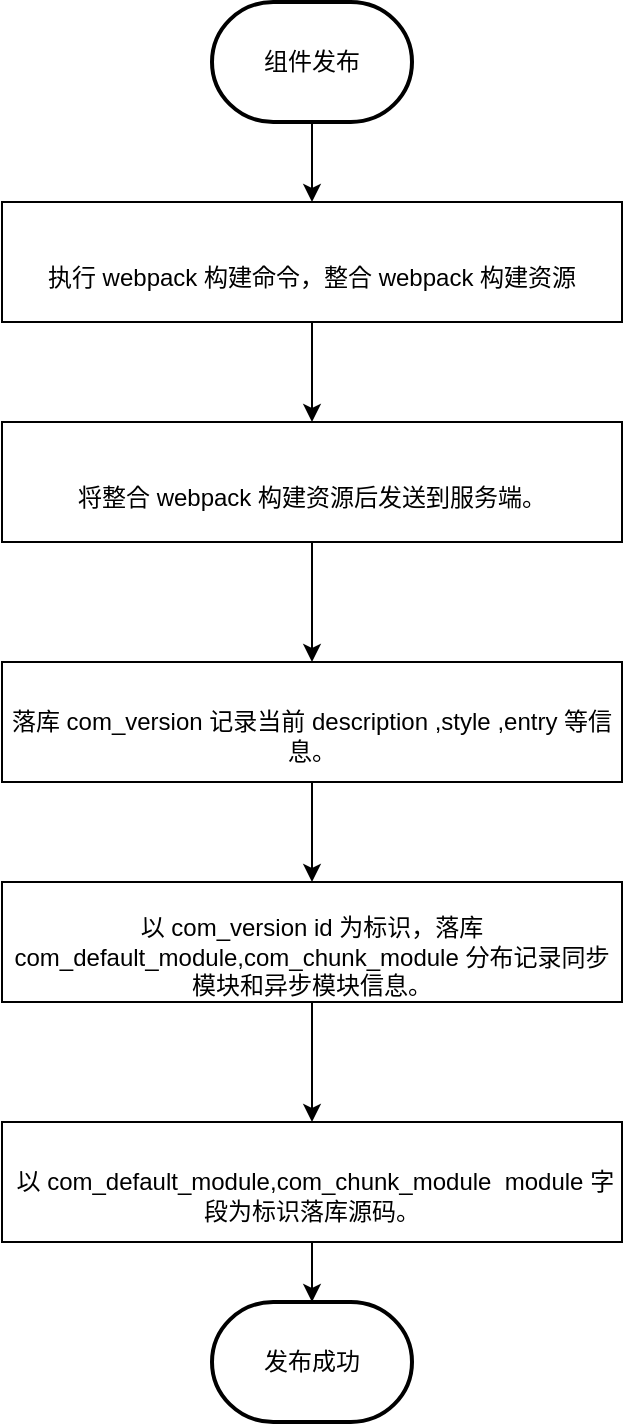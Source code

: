 <mxfile version="12.2.4"><diagram id="fCzQrzd4eVmT5x3nyHyE"><mxGraphModel dx="721" dy="726" grid="1" gridSize="10" guides="1" tooltips="1" connect="1" arrows="1" fold="1" page="1" pageScale="1" pageWidth="827" pageHeight="1169" math="0" shadow="0"><root><mxCell id="0"/><mxCell id="1" parent="0"/><mxCell id="4" value="&lt;br&gt;执行 webpack 构建命令，整合 webpack 构建资源" style="rounded=0;whiteSpace=wrap;html=1;flipV=1;verticalAlign=middle;" vertex="1" parent="1"><mxGeometry x="135" y="280" width="310" height="60" as="geometry"/></mxCell><mxCell id="5" style="edgeStyle=orthogonalEdgeStyle;rounded=0;orthogonalLoop=1;jettySize=auto;html=1;entryX=0.5;entryY=0;entryDx=0;entryDy=0;" edge="1" parent="1" source="3" target="4"><mxGeometry relative="1" as="geometry"/></mxCell><mxCell id="3" value="组件发布" style="strokeWidth=2;html=1;shape=mxgraph.flowchart.terminator;whiteSpace=wrap;labelBackgroundColor=#ffffff;" vertex="1" parent="1"><mxGeometry x="240" y="180" width="100" height="60" as="geometry"/></mxCell><mxCell id="7" value="" style="edgeStyle=orthogonalEdgeStyle;rounded=0;orthogonalLoop=1;jettySize=auto;html=1;" edge="1" parent="1" source="4" target="6"><mxGeometry relative="1" as="geometry"/></mxCell><mxCell id="9" value="" style="edgeStyle=orthogonalEdgeStyle;rounded=0;orthogonalLoop=1;jettySize=auto;html=1;" edge="1" parent="1" source="6" target="8"><mxGeometry relative="1" as="geometry"/></mxCell><mxCell id="6" value="&lt;br&gt;将整合 webpack 构建资源后发送到服务端。" style="rounded=0;whiteSpace=wrap;html=1;" vertex="1" parent="1"><mxGeometry x="135" y="390" width="310" height="60" as="geometry"/></mxCell><mxCell id="11" value="" style="edgeStyle=orthogonalEdgeStyle;rounded=0;orthogonalLoop=1;jettySize=auto;html=1;" edge="1" parent="1" source="8" target="10"><mxGeometry relative="1" as="geometry"/></mxCell><mxCell id="8" value="&lt;br&gt;落库 com_version 记录当前 description ,style ,entry 等信息。" style="rounded=0;whiteSpace=wrap;html=1;" vertex="1" parent="1"><mxGeometry x="135" y="510" width="310" height="60" as="geometry"/></mxCell><mxCell id="13" value="" style="edgeStyle=orthogonalEdgeStyle;rounded=0;orthogonalLoop=1;jettySize=auto;html=1;" edge="1" parent="1" source="10" target="12"><mxGeometry relative="1" as="geometry"/></mxCell><mxCell id="10" value="&lt;br&gt;以 com_version id 为标识，落库 com_default_module,com_chunk_module 分布记录同步模块和异步模块信息。" style="rounded=0;whiteSpace=wrap;html=1;" vertex="1" parent="1"><mxGeometry x="135" y="620" width="310" height="60" as="geometry"/></mxCell><mxCell id="15" style="edgeStyle=orthogonalEdgeStyle;rounded=0;orthogonalLoop=1;jettySize=auto;html=1;entryX=0.5;entryY=0;entryDx=0;entryDy=0;entryPerimeter=0;" edge="1" parent="1" source="12" target="14"><mxGeometry relative="1" as="geometry"/></mxCell><mxCell id="12" value="&lt;br&gt;&amp;nbsp;以&amp;nbsp;com_default_module,com_chunk_module &amp;nbsp;module 字段为标识落库源码。" style="rounded=0;whiteSpace=wrap;html=1;" vertex="1" parent="1"><mxGeometry x="135" y="740" width="310" height="60" as="geometry"/></mxCell><mxCell id="14" value="发布成功" style="strokeWidth=2;html=1;shape=mxgraph.flowchart.terminator;whiteSpace=wrap;" vertex="1" parent="1"><mxGeometry x="240" y="830" width="100" height="60" as="geometry"/></mxCell></root></mxGraphModel></diagram></mxfile>